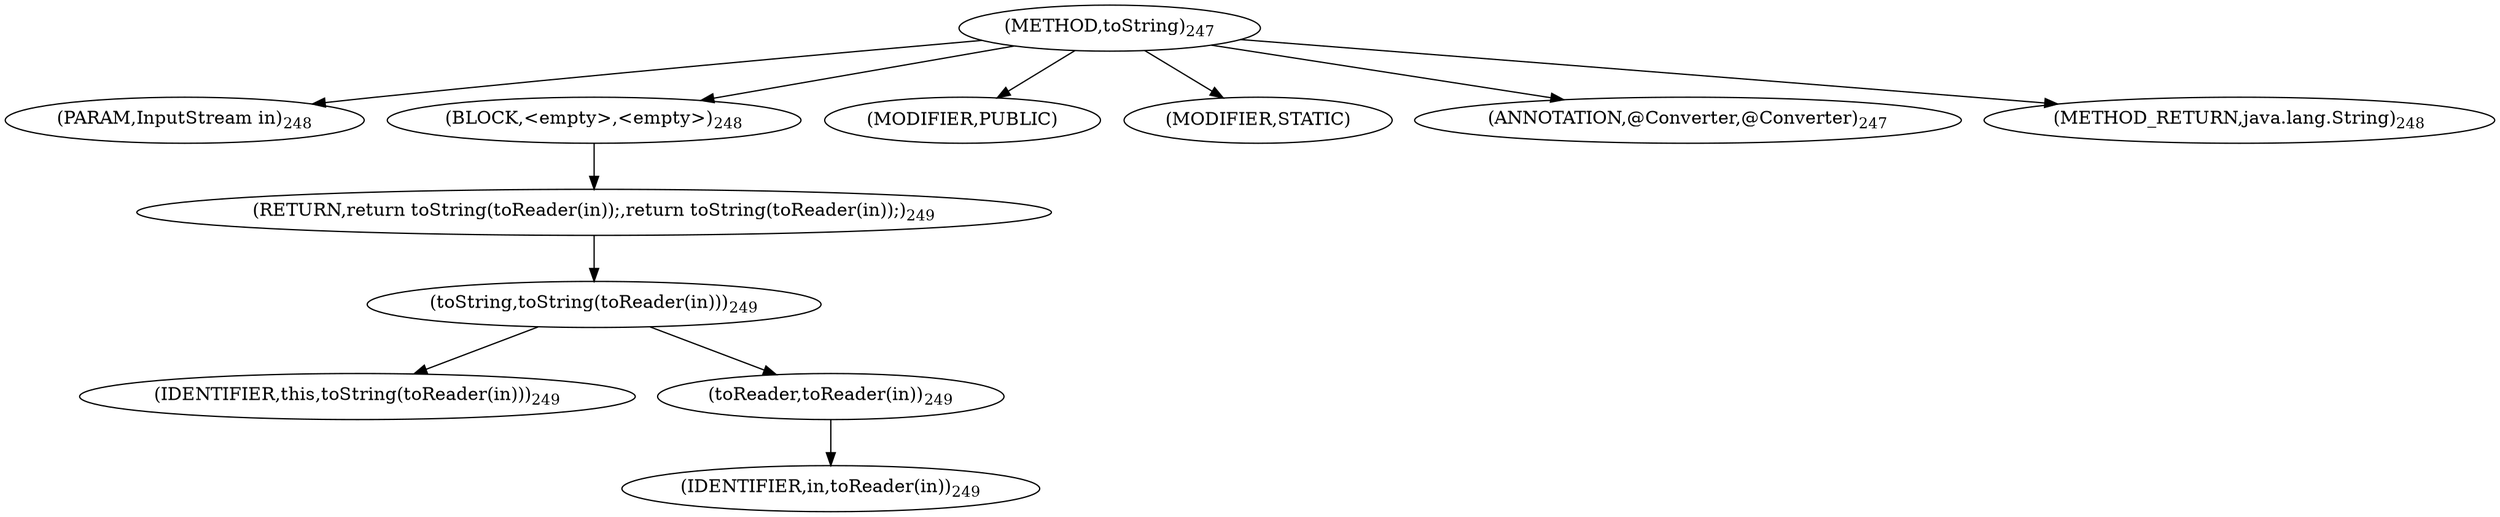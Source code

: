 digraph "toString" {  
"592" [label = <(METHOD,toString)<SUB>247</SUB>> ]
"593" [label = <(PARAM,InputStream in)<SUB>248</SUB>> ]
"594" [label = <(BLOCK,&lt;empty&gt;,&lt;empty&gt;)<SUB>248</SUB>> ]
"595" [label = <(RETURN,return toString(toReader(in));,return toString(toReader(in));)<SUB>249</SUB>> ]
"596" [label = <(toString,toString(toReader(in)))<SUB>249</SUB>> ]
"597" [label = <(IDENTIFIER,this,toString(toReader(in)))<SUB>249</SUB>> ]
"598" [label = <(toReader,toReader(in))<SUB>249</SUB>> ]
"599" [label = <(IDENTIFIER,in,toReader(in))<SUB>249</SUB>> ]
"600" [label = <(MODIFIER,PUBLIC)> ]
"601" [label = <(MODIFIER,STATIC)> ]
"602" [label = <(ANNOTATION,@Converter,@Converter)<SUB>247</SUB>> ]
"603" [label = <(METHOD_RETURN,java.lang.String)<SUB>248</SUB>> ]
  "592" -> "593" 
  "592" -> "594" 
  "592" -> "600" 
  "592" -> "601" 
  "592" -> "602" 
  "592" -> "603" 
  "594" -> "595" 
  "595" -> "596" 
  "596" -> "597" 
  "596" -> "598" 
  "598" -> "599" 
}
